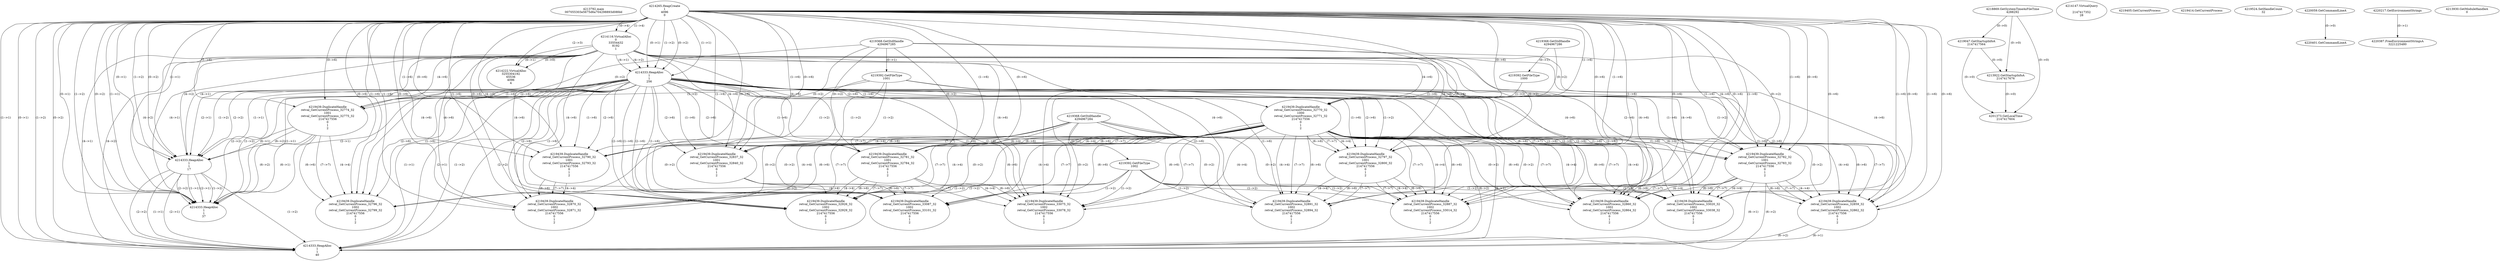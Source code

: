 // Global SCDG with merge call
digraph {
	0 [label="4213792.main
007055303e5675d6a704298893d08fdd"]
	1 [label="4214265.HeapCreate
1
4096
0"]
	2 [label="4218869.GetSystemTimeAsFileTime
4288292"]
	3 [label="4214116.VirtualAlloc
0
33554432
8192
1"]
	1 -> 3 [label="(1-->4)"]
	1 -> 3 [label="(0-->4)"]
	4 [label="4214147.VirtualQuery

2147417352
28"]
	5 [label="4214222.VirtualAlloc
3255304192
65536
4096
4"]
	3 -> 5 [label="(0-->1)"]
	1 -> 5 [label="(2-->3)"]
	3 -> 5 [label="(0-->0)"]
	6 [label="4219047.GetStartupInfoA
2147417564"]
	2 -> 6 [label="(0-->0)"]
	7 [label="4219368.GetStdHandle
4294967286"]
	8 [label="4219392.GetFileType
1000"]
	7 -> 8 [label="(0-->1)"]
	9 [label="4214333.HeapAlloc
1
1
256"]
	1 -> 9 [label="(1-->1)"]
	1 -> 9 [label="(0-->1)"]
	3 -> 9 [label="(4-->1)"]
	1 -> 9 [label="(1-->2)"]
	1 -> 9 [label="(0-->2)"]
	3 -> 9 [label="(4-->2)"]
	10 [label="4219368.GetStdHandle
4294967285"]
	11 [label="4219392.GetFileType
1001"]
	10 -> 11 [label="(0-->1)"]
	12 [label="4219405.GetCurrentProcess
"]
	13 [label="4219414.GetCurrentProcess
"]
	14 [label="4219439.DuplicateHandle
retval_GetCurrentProcess_32774_32
1001
retval_GetCurrentProcess_32775_32
2147417556
0
1
2"]
	10 -> 14 [label="(0-->2)"]
	11 -> 14 [label="(1-->2)"]
	1 -> 14 [label="(1-->6)"]
	1 -> 14 [label="(0-->6)"]
	3 -> 14 [label="(4-->6)"]
	9 -> 14 [label="(1-->6)"]
	9 -> 14 [label="(2-->6)"]
	15 [label="4219368.GetStdHandle
4294967284"]
	16 [label="4219392.GetFileType
1002"]
	15 -> 16 [label="(0-->1)"]
	17 [label="4219524.SetHandleCount
32"]
	18 [label="4220059.GetCommandLineA
"]
	19 [label="4214333.HeapAlloc
1
1
17"]
	1 -> 19 [label="(1-->1)"]
	1 -> 19 [label="(0-->1)"]
	3 -> 19 [label="(4-->1)"]
	9 -> 19 [label="(1-->1)"]
	9 -> 19 [label="(2-->1)"]
	14 -> 19 [label="(6-->1)"]
	1 -> 19 [label="(1-->2)"]
	1 -> 19 [label="(0-->2)"]
	3 -> 19 [label="(4-->2)"]
	9 -> 19 [label="(1-->2)"]
	9 -> 19 [label="(2-->2)"]
	14 -> 19 [label="(6-->2)"]
	20 [label="4220217.GetEnvironmentStrings
"]
	21 [label="4214333.HeapAlloc
1
1
37"]
	1 -> 21 [label="(1-->1)"]
	1 -> 21 [label="(0-->1)"]
	3 -> 21 [label="(4-->1)"]
	9 -> 21 [label="(1-->1)"]
	9 -> 21 [label="(2-->1)"]
	14 -> 21 [label="(6-->1)"]
	19 -> 21 [label="(1-->1)"]
	19 -> 21 [label="(2-->1)"]
	1 -> 21 [label="(1-->2)"]
	1 -> 21 [label="(0-->2)"]
	3 -> 21 [label="(4-->2)"]
	9 -> 21 [label="(1-->2)"]
	9 -> 21 [label="(2-->2)"]
	14 -> 21 [label="(6-->2)"]
	19 -> 21 [label="(1-->2)"]
	19 -> 21 [label="(2-->2)"]
	22 [label="4220387.FreeEnvironmentStringsA
3221225480"]
	20 -> 22 [label="(0-->1)"]
	23 [label="4213922.GetStartupInfoA
2147417676"]
	2 -> 23 [label="(0-->0)"]
	6 -> 23 [label="(0-->0)"]
	24 [label="4213930.GetModuleHandleA
0"]
	25 [label="4220401.GetCommandLineA
"]
	18 -> 25 [label="(0-->0)"]
	26 [label="4219439.DuplicateHandle
retval_GetCurrentProcess_32770_32
1000
retval_GetCurrentProcess_32771_32
2147417556
0
1
2"]
	7 -> 26 [label="(0-->2)"]
	8 -> 26 [label="(1-->2)"]
	1 -> 26 [label="(1-->6)"]
	1 -> 26 [label="(0-->6)"]
	3 -> 26 [label="(4-->6)"]
	9 -> 26 [label="(1-->6)"]
	9 -> 26 [label="(2-->6)"]
	27 [label="4219439.DuplicateHandle
retval_GetCurrentProcess_32782_32
1001
retval_GetCurrentProcess_32783_32
2147417556
0
1
2"]
	10 -> 27 [label="(0-->2)"]
	11 -> 27 [label="(1-->2)"]
	26 -> 27 [label="(4-->4)"]
	1 -> 27 [label="(1-->6)"]
	1 -> 27 [label="(0-->6)"]
	3 -> 27 [label="(4-->6)"]
	9 -> 27 [label="(1-->6)"]
	9 -> 27 [label="(2-->6)"]
	26 -> 27 [label="(6-->6)"]
	26 -> 27 [label="(7-->7)"]
	28 [label="4219439.DuplicateHandle
retval_GetCurrentProcess_32790_32
1001
retval_GetCurrentProcess_32793_32
2147417556
0
1
2"]
	10 -> 28 [label="(0-->2)"]
	11 -> 28 [label="(1-->2)"]
	26 -> 28 [label="(4-->4)"]
	1 -> 28 [label="(1-->6)"]
	1 -> 28 [label="(0-->6)"]
	3 -> 28 [label="(4-->6)"]
	9 -> 28 [label="(1-->6)"]
	9 -> 28 [label="(2-->6)"]
	26 -> 28 [label="(6-->6)"]
	26 -> 28 [label="(7-->7)"]
	29 [label="4219439.DuplicateHandle
retval_GetCurrentProcess_32870_32
1002
retval_GetCurrentProcess_32871_32
2147417556
0
1
2"]
	15 -> 29 [label="(0-->2)"]
	16 -> 29 [label="(1-->2)"]
	26 -> 29 [label="(4-->4)"]
	28 -> 29 [label="(4-->4)"]
	1 -> 29 [label="(1-->6)"]
	1 -> 29 [label="(0-->6)"]
	3 -> 29 [label="(4-->6)"]
	9 -> 29 [label="(1-->6)"]
	9 -> 29 [label="(2-->6)"]
	26 -> 29 [label="(6-->6)"]
	28 -> 29 [label="(6-->6)"]
	26 -> 29 [label="(7-->7)"]
	28 -> 29 [label="(7-->7)"]
	30 [label="4201373.GetLocalTime
2147417604"]
	2 -> 30 [label="(0-->0)"]
	6 -> 30 [label="(0-->0)"]
	23 -> 30 [label="(0-->0)"]
	31 [label="4219439.DuplicateHandle
retval_GetCurrentProcess_32859_32
1002
retval_GetCurrentProcess_32862_32
2147417556
0
1
2"]
	15 -> 31 [label="(0-->2)"]
	16 -> 31 [label="(1-->2)"]
	26 -> 31 [label="(4-->4)"]
	27 -> 31 [label="(4-->4)"]
	1 -> 31 [label="(1-->6)"]
	1 -> 31 [label="(0-->6)"]
	3 -> 31 [label="(4-->6)"]
	9 -> 31 [label="(1-->6)"]
	9 -> 31 [label="(2-->6)"]
	26 -> 31 [label="(6-->6)"]
	27 -> 31 [label="(6-->6)"]
	26 -> 31 [label="(7-->7)"]
	27 -> 31 [label="(7-->7)"]
	32 [label="4214333.HeapAlloc
1
1
40"]
	1 -> 32 [label="(1-->1)"]
	1 -> 32 [label="(0-->1)"]
	3 -> 32 [label="(4-->1)"]
	9 -> 32 [label="(1-->1)"]
	9 -> 32 [label="(2-->1)"]
	19 -> 32 [label="(1-->1)"]
	19 -> 32 [label="(2-->1)"]
	26 -> 32 [label="(6-->1)"]
	27 -> 32 [label="(6-->1)"]
	31 -> 32 [label="(6-->1)"]
	1 -> 32 [label="(1-->2)"]
	1 -> 32 [label="(0-->2)"]
	3 -> 32 [label="(4-->2)"]
	9 -> 32 [label="(1-->2)"]
	9 -> 32 [label="(2-->2)"]
	19 -> 32 [label="(1-->2)"]
	19 -> 32 [label="(2-->2)"]
	26 -> 32 [label="(6-->2)"]
	27 -> 32 [label="(6-->2)"]
	31 -> 32 [label="(6-->2)"]
	33 [label="4219439.DuplicateHandle
retval_GetCurrentProcess_32860_32
1002
retval_GetCurrentProcess_32864_32
2147417556
0
1
2"]
	15 -> 33 [label="(0-->2)"]
	16 -> 33 [label="(1-->2)"]
	26 -> 33 [label="(4-->4)"]
	27 -> 33 [label="(4-->4)"]
	1 -> 33 [label="(1-->6)"]
	1 -> 33 [label="(0-->6)"]
	3 -> 33 [label="(4-->6)"]
	9 -> 33 [label="(1-->6)"]
	9 -> 33 [label="(2-->6)"]
	26 -> 33 [label="(6-->6)"]
	27 -> 33 [label="(6-->6)"]
	26 -> 33 [label="(7-->7)"]
	27 -> 33 [label="(7-->7)"]
	34 [label="4219439.DuplicateHandle
retval_GetCurrentProcess_32797_32
1001
retval_GetCurrentProcess_32800_32
2147417556
0
1
2"]
	10 -> 34 [label="(0-->2)"]
	11 -> 34 [label="(1-->2)"]
	26 -> 34 [label="(4-->4)"]
	1 -> 34 [label="(1-->6)"]
	1 -> 34 [label="(0-->6)"]
	3 -> 34 [label="(4-->6)"]
	9 -> 34 [label="(1-->6)"]
	9 -> 34 [label="(2-->6)"]
	26 -> 34 [label="(6-->6)"]
	26 -> 34 [label="(7-->7)"]
	35 [label="4219439.DuplicateHandle
retval_GetCurrentProcess_32891_32
1002
retval_GetCurrentProcess_32894_32
2147417556
0
1
2"]
	15 -> 35 [label="(0-->2)"]
	16 -> 35 [label="(1-->2)"]
	26 -> 35 [label="(4-->4)"]
	34 -> 35 [label="(4-->4)"]
	1 -> 35 [label="(1-->6)"]
	1 -> 35 [label="(0-->6)"]
	3 -> 35 [label="(4-->6)"]
	9 -> 35 [label="(1-->6)"]
	9 -> 35 [label="(2-->6)"]
	26 -> 35 [label="(6-->6)"]
	34 -> 35 [label="(6-->6)"]
	26 -> 35 [label="(7-->7)"]
	34 -> 35 [label="(7-->7)"]
	36 [label="4219439.DuplicateHandle
retval_GetCurrentProcess_33020_32
1002
retval_GetCurrentProcess_33038_32
2147417556
0
1
2"]
	15 -> 36 [label="(0-->2)"]
	16 -> 36 [label="(1-->2)"]
	26 -> 36 [label="(4-->4)"]
	27 -> 36 [label="(4-->4)"]
	1 -> 36 [label="(1-->6)"]
	1 -> 36 [label="(0-->6)"]
	3 -> 36 [label="(4-->6)"]
	9 -> 36 [label="(1-->6)"]
	9 -> 36 [label="(2-->6)"]
	26 -> 36 [label="(6-->6)"]
	27 -> 36 [label="(6-->6)"]
	26 -> 36 [label="(7-->7)"]
	27 -> 36 [label="(7-->7)"]
	37 [label="4219439.DuplicateHandle
retval_GetCurrentProcess_32887_32
1002
retval_GetCurrentProcess_33014_32
2147417556
0
1
2"]
	15 -> 37 [label="(0-->2)"]
	16 -> 37 [label="(1-->2)"]
	26 -> 37 [label="(4-->4)"]
	34 -> 37 [label="(4-->4)"]
	1 -> 37 [label="(1-->6)"]
	1 -> 37 [label="(0-->6)"]
	3 -> 37 [label="(4-->6)"]
	9 -> 37 [label="(1-->6)"]
	9 -> 37 [label="(2-->6)"]
	26 -> 37 [label="(6-->6)"]
	34 -> 37 [label="(6-->6)"]
	26 -> 37 [label="(7-->7)"]
	34 -> 37 [label="(7-->7)"]
	38 [label="4219439.DuplicateHandle
retval_GetCurrentProcess_32781_32
1001
retval_GetCurrentProcess_32784_32
2147417556
0
1
2"]
	10 -> 38 [label="(0-->2)"]
	11 -> 38 [label="(1-->2)"]
	26 -> 38 [label="(4-->4)"]
	1 -> 38 [label="(1-->6)"]
	1 -> 38 [label="(0-->6)"]
	3 -> 38 [label="(4-->6)"]
	9 -> 38 [label="(1-->6)"]
	9 -> 38 [label="(2-->6)"]
	26 -> 38 [label="(6-->6)"]
	26 -> 38 [label="(7-->7)"]
	39 [label="4219439.DuplicateHandle
retval_GetCurrentProcess_32926_32
1002
retval_GetCurrentProcess_32929_32
2147417556
0
1
2"]
	15 -> 39 [label="(0-->2)"]
	16 -> 39 [label="(1-->2)"]
	26 -> 39 [label="(4-->4)"]
	38 -> 39 [label="(4-->4)"]
	1 -> 39 [label="(1-->6)"]
	1 -> 39 [label="(0-->6)"]
	3 -> 39 [label="(4-->6)"]
	9 -> 39 [label="(1-->6)"]
	9 -> 39 [label="(2-->6)"]
	26 -> 39 [label="(6-->6)"]
	38 -> 39 [label="(6-->6)"]
	26 -> 39 [label="(7-->7)"]
	38 -> 39 [label="(7-->7)"]
	40 [label="4219439.DuplicateHandle
retval_GetCurrentProcess_33075_32
1002
retval_GetCurrentProcess_33078_32
2147417556
0
1
2"]
	15 -> 40 [label="(0-->2)"]
	16 -> 40 [label="(1-->2)"]
	26 -> 40 [label="(4-->4)"]
	38 -> 40 [label="(4-->4)"]
	1 -> 40 [label="(1-->6)"]
	1 -> 40 [label="(0-->6)"]
	3 -> 40 [label="(4-->6)"]
	9 -> 40 [label="(1-->6)"]
	9 -> 40 [label="(2-->6)"]
	26 -> 40 [label="(6-->6)"]
	38 -> 40 [label="(6-->6)"]
	26 -> 40 [label="(7-->7)"]
	38 -> 40 [label="(7-->7)"]
	41 [label="4219439.DuplicateHandle
retval_GetCurrentProcess_32796_32
1002
retval_GetCurrentProcess_32799_32
2147417556
0
1
2"]
	15 -> 41 [label="(0-->2)"]
	16 -> 41 [label="(1-->2)"]
	14 -> 41 [label="(4-->4)"]
	1 -> 41 [label="(1-->6)"]
	1 -> 41 [label="(0-->6)"]
	3 -> 41 [label="(4-->6)"]
	9 -> 41 [label="(1-->6)"]
	9 -> 41 [label="(2-->6)"]
	14 -> 41 [label="(6-->6)"]
	14 -> 41 [label="(7-->7)"]
	42 [label="4219439.DuplicateHandle
retval_GetCurrentProcess_32837_32
1001
retval_GetCurrentProcess_32840_32
2147417556
0
1
2"]
	10 -> 42 [label="(0-->2)"]
	11 -> 42 [label="(1-->2)"]
	26 -> 42 [label="(4-->4)"]
	1 -> 42 [label="(1-->6)"]
	1 -> 42 [label="(0-->6)"]
	3 -> 42 [label="(4-->6)"]
	9 -> 42 [label="(1-->6)"]
	9 -> 42 [label="(2-->6)"]
	26 -> 42 [label="(6-->6)"]
	26 -> 42 [label="(7-->7)"]
	43 [label="4219439.DuplicateHandle
retval_GetCurrentProcess_33087_32
1002
retval_GetCurrentProcess_33101_32
2147417556
0
1
2"]
	15 -> 43 [label="(0-->2)"]
	16 -> 43 [label="(1-->2)"]
	26 -> 43 [label="(4-->4)"]
	42 -> 43 [label="(4-->4)"]
	1 -> 43 [label="(1-->6)"]
	1 -> 43 [label="(0-->6)"]
	3 -> 43 [label="(4-->6)"]
	9 -> 43 [label="(1-->6)"]
	9 -> 43 [label="(2-->6)"]
	26 -> 43 [label="(6-->6)"]
	42 -> 43 [label="(6-->6)"]
	26 -> 43 [label="(7-->7)"]
	42 -> 43 [label="(7-->7)"]
}
